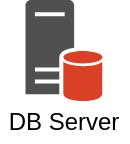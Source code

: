 <mxfile version="14.6.13" type="device"><diagram id="QXEyWRardy2HClmlOjEI" name="Seite-1"><mxGraphModel dx="1086" dy="966" grid="1" gridSize="10" guides="1" tooltips="1" connect="1" arrows="1" fold="1" page="1" pageScale="1" pageWidth="827" pageHeight="1169" math="0" shadow="0"><root><mxCell id="0"/><mxCell id="1" parent="0"/><mxCell id="1kd03X6XQ3Zyz-KiyhX0-1" value="" style="group" vertex="1" connectable="0" parent="1"><mxGeometry x="40" y="40" width="64" height="70.8" as="geometry"/></mxCell><mxCell id="1kd03X6XQ3Zyz-KiyhX0-2" value="" style="shadow=0;dashed=0;html=1;strokeColor=none;fillColor=#505050;labelPosition=center;verticalLabelPosition=bottom;verticalAlign=top;outlineConnect=0;align=center;shape=mxgraph.office.databases.database_server_orange;aspect=fixed;" vertex="1" parent="1kd03X6XQ3Zyz-KiyhX0-1"><mxGeometry x="12.75" width="38.5" height="51" as="geometry"/></mxCell><mxCell id="1kd03X6XQ3Zyz-KiyhX0-3" value="DB Server" style="text;html=1;strokeColor=none;fillColor=none;align=center;verticalAlign=middle;whiteSpace=wrap;rounded=0;" vertex="1" parent="1kd03X6XQ3Zyz-KiyhX0-1"><mxGeometry y="50.8" width="64" height="20" as="geometry"/></mxCell></root></mxGraphModel></diagram></mxfile>